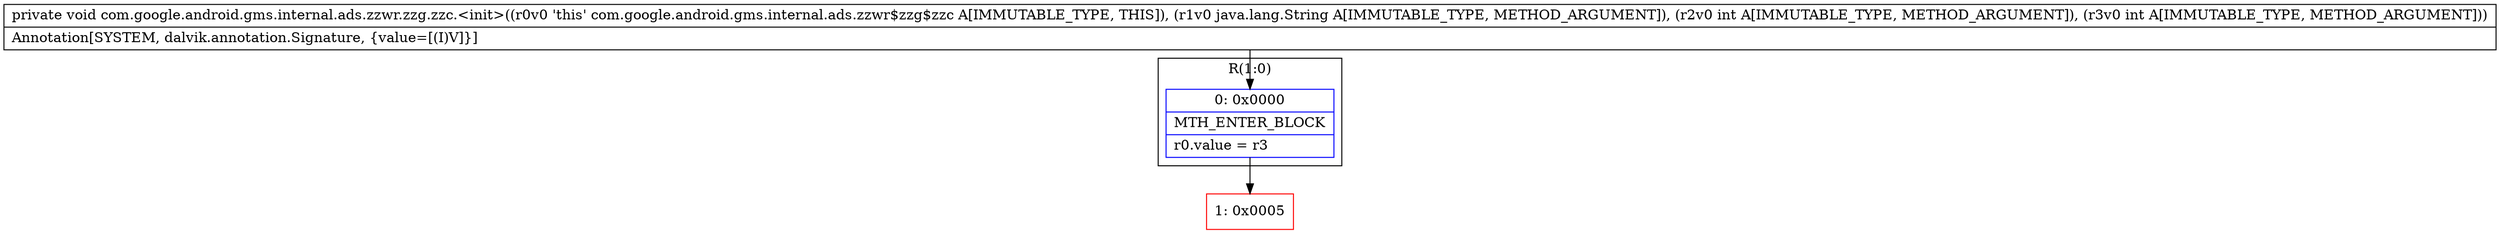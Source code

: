 digraph "CFG forcom.google.android.gms.internal.ads.zzwr.zzg.zzc.\<init\>(Ljava\/lang\/String;II)V" {
subgraph cluster_Region_1826190128 {
label = "R(1:0)";
node [shape=record,color=blue];
Node_0 [shape=record,label="{0\:\ 0x0000|MTH_ENTER_BLOCK\l|r0.value = r3\l}"];
}
Node_1 [shape=record,color=red,label="{1\:\ 0x0005}"];
MethodNode[shape=record,label="{private void com.google.android.gms.internal.ads.zzwr.zzg.zzc.\<init\>((r0v0 'this' com.google.android.gms.internal.ads.zzwr$zzg$zzc A[IMMUTABLE_TYPE, THIS]), (r1v0 java.lang.String A[IMMUTABLE_TYPE, METHOD_ARGUMENT]), (r2v0 int A[IMMUTABLE_TYPE, METHOD_ARGUMENT]), (r3v0 int A[IMMUTABLE_TYPE, METHOD_ARGUMENT]))  | Annotation[SYSTEM, dalvik.annotation.Signature, \{value=[(I)V]\}]\l}"];
MethodNode -> Node_0;
Node_0 -> Node_1;
}

